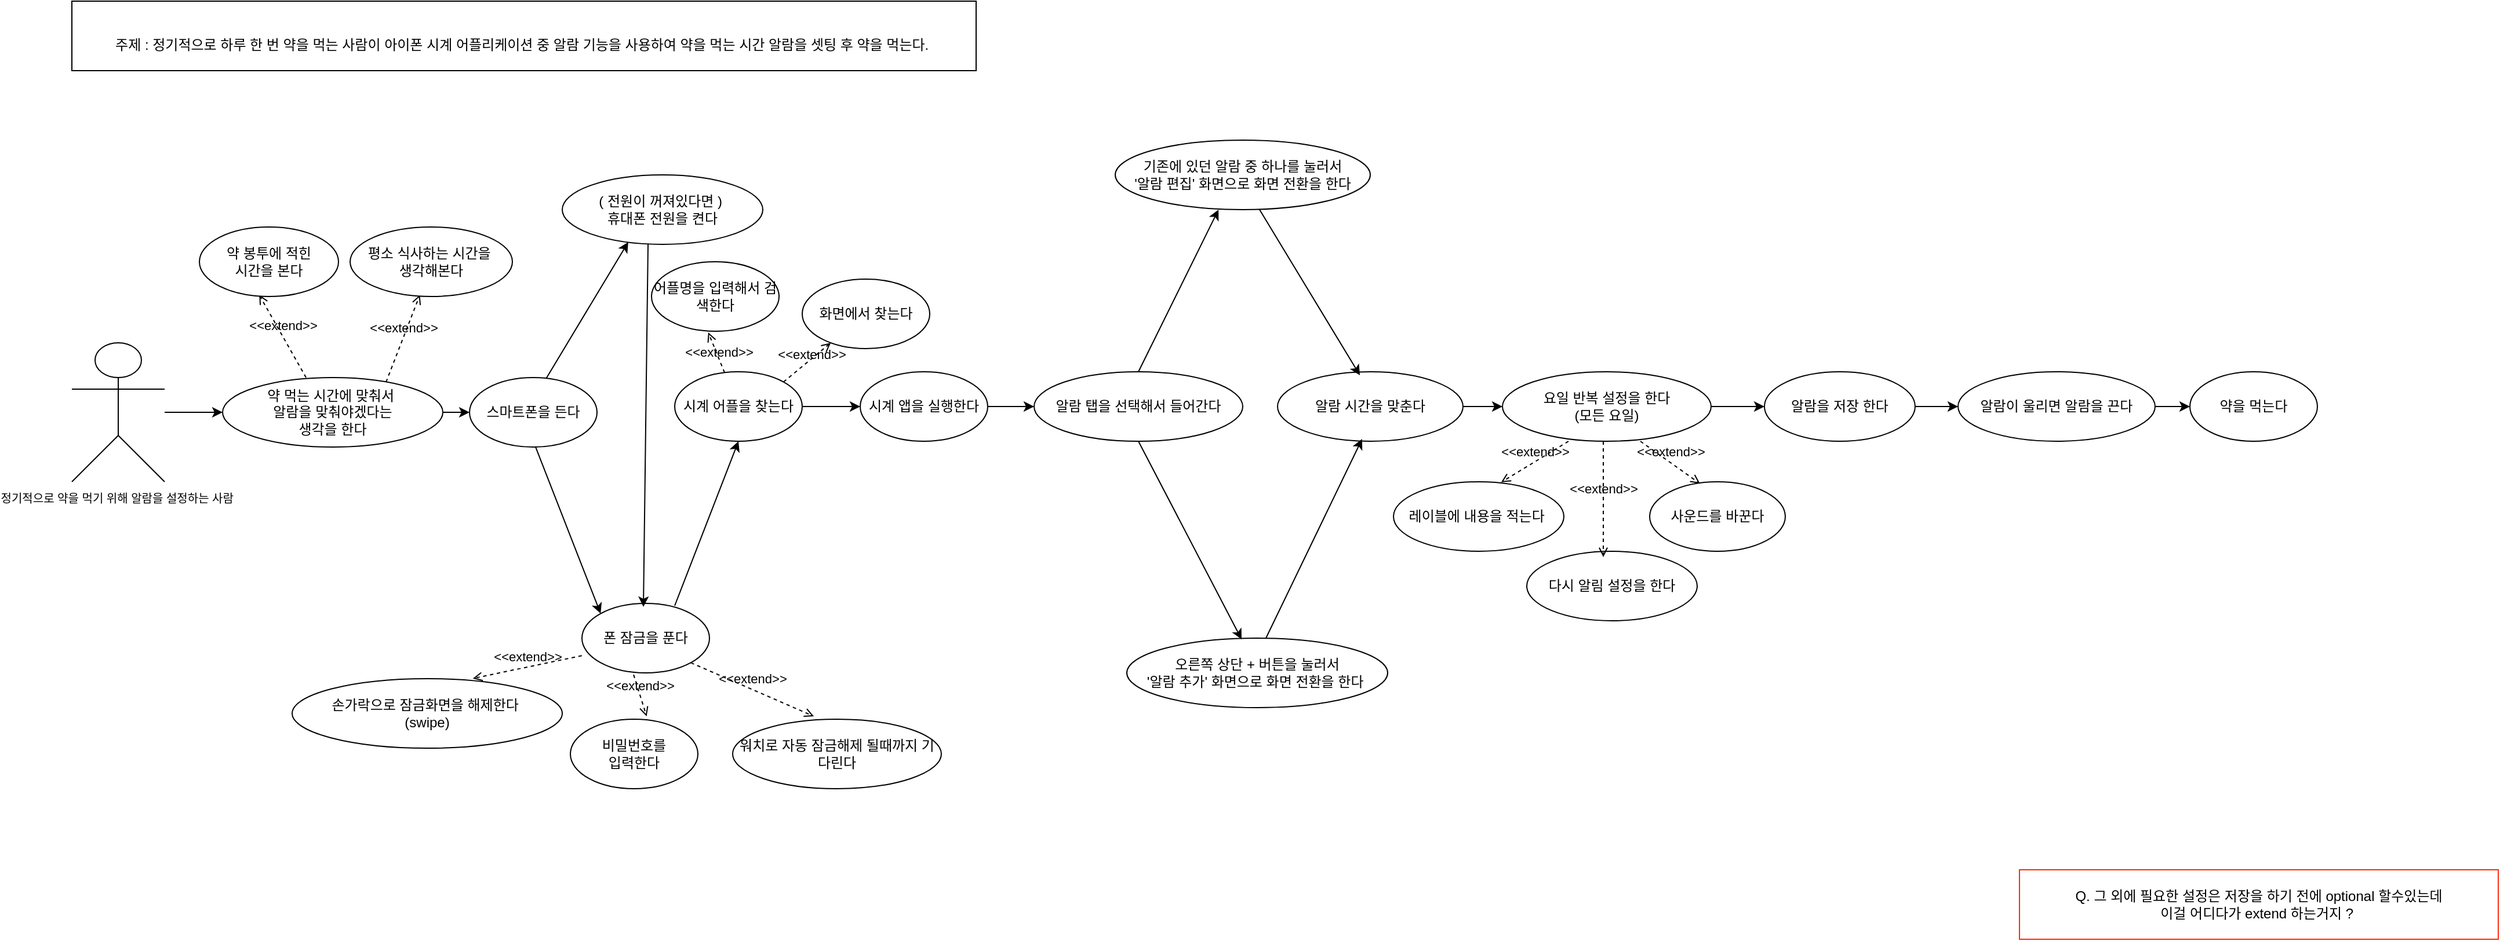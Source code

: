 <mxfile version="21.7.0" type="github">
  <diagram name="페이지-1" id="njK5p5rhTmzjdiSMJk1E">
    <mxGraphModel dx="2672" dy="533" grid="1" gridSize="10" guides="1" tooltips="1" connect="1" arrows="1" fold="1" page="1" pageScale="1" pageWidth="827" pageHeight="1169" math="0" shadow="0">
      <root>
        <mxCell id="0" />
        <mxCell id="1" parent="0" />
        <mxCell id="BJGbjpMF_LNjH99lksO5-61" value="" style="edgeStyle=orthogonalEdgeStyle;rounded=0;orthogonalLoop=1;jettySize=auto;html=1;" parent="1" source="BJGbjpMF_LNjH99lksO5-1" target="BJGbjpMF_LNjH99lksO5-39" edge="1">
          <mxGeometry relative="1" as="geometry" />
        </mxCell>
        <mxCell id="BJGbjpMF_LNjH99lksO5-1" value="&lt;font style=&quot;font-size: 10px;&quot;&gt;정기적으로 약을 먹기 위해 알람을 설정하는 사람&amp;nbsp;&lt;/font&gt;" style="shape=umlActor;verticalLabelPosition=bottom;verticalAlign=top;html=1;outlineConnect=0;" parent="1" vertex="1">
          <mxGeometry x="-800" y="385" width="80" height="120" as="geometry" />
        </mxCell>
        <mxCell id="BJGbjpMF_LNjH99lksO5-10" value="스마트폰을 든다" style="ellipse;whiteSpace=wrap;html=1;" parent="1" vertex="1">
          <mxGeometry x="-457" y="415" width="110" height="60" as="geometry" />
        </mxCell>
        <mxCell id="pdw7sznRlgDm5ee45Mnq-9" value="" style="edgeStyle=orthogonalEdgeStyle;rounded=0;orthogonalLoop=1;jettySize=auto;html=1;" parent="1" source="BJGbjpMF_LNjH99lksO5-11" target="BJGbjpMF_LNjH99lksO5-12" edge="1">
          <mxGeometry relative="1" as="geometry" />
        </mxCell>
        <mxCell id="BJGbjpMF_LNjH99lksO5-11" value="시계 앱을 실행한다" style="ellipse;whiteSpace=wrap;html=1;" parent="1" vertex="1">
          <mxGeometry x="-120" y="410" width="110" height="60" as="geometry" />
        </mxCell>
        <mxCell id="BJGbjpMF_LNjH99lksO5-12" value="알람 탭을 선택해서 들어간다" style="ellipse;whiteSpace=wrap;html=1;" parent="1" vertex="1">
          <mxGeometry x="30" y="410" width="180" height="60" as="geometry" />
        </mxCell>
        <mxCell id="BJGbjpMF_LNjH99lksO5-22" value="기존에 있던 알람 중 하나를 눌러서 &lt;br&gt;&#39;알람 편집&#39;&amp;nbsp;화면으로 화면 전환을 한다" style="ellipse;whiteSpace=wrap;html=1;" parent="1" vertex="1">
          <mxGeometry x="100" y="210" width="220" height="60" as="geometry" />
        </mxCell>
        <mxCell id="BJGbjpMF_LNjH99lksO5-24" value="오른쪽 상단 + 버튼을 눌러서 &lt;br&gt;&#39;알람 추가&#39; 화면으로 화면 전환을 한다&amp;nbsp;" style="ellipse;whiteSpace=wrap;html=1;" parent="1" vertex="1">
          <mxGeometry x="110" y="640" width="225" height="60" as="geometry" />
        </mxCell>
        <mxCell id="pdw7sznRlgDm5ee45Mnq-17" value="" style="edgeStyle=orthogonalEdgeStyle;rounded=0;orthogonalLoop=1;jettySize=auto;html=1;" parent="1" source="BJGbjpMF_LNjH99lksO5-26" target="BJGbjpMF_LNjH99lksO5-27" edge="1">
          <mxGeometry relative="1" as="geometry" />
        </mxCell>
        <mxCell id="BJGbjpMF_LNjH99lksO5-26" value="알람이 울리면 알람을 끈다" style="ellipse;whiteSpace=wrap;html=1;" parent="1" vertex="1">
          <mxGeometry x="827" y="410" width="170" height="60" as="geometry" />
        </mxCell>
        <mxCell id="BJGbjpMF_LNjH99lksO5-27" value="약을 먹는다" style="ellipse;whiteSpace=wrap;html=1;" parent="1" vertex="1">
          <mxGeometry x="1027" y="410" width="110" height="60" as="geometry" />
        </mxCell>
        <mxCell id="BJGbjpMF_LNjH99lksO5-30" value="&lt;br&gt;주제 : 정기적으로 하루 한 번 약을 먹는 사람이 아이폰 시계 어플리케이션 중 알람 기능을 사용하여 약을 먹는 시간 알람을 셋팅 후 약을 먹는다.&amp;nbsp;" style="rounded=0;whiteSpace=wrap;html=1;" parent="1" vertex="1">
          <mxGeometry x="-800" y="90" width="780" height="60" as="geometry" />
        </mxCell>
        <mxCell id="BJGbjpMF_LNjH99lksO5-31" value="폰 잠금을 푼다" style="ellipse;whiteSpace=wrap;html=1;" parent="1" vertex="1">
          <mxGeometry x="-360" y="610" width="110" height="60" as="geometry" />
        </mxCell>
        <mxCell id="BJGbjpMF_LNjH99lksO5-32" value="( 전원이 꺼져있다면 )&amp;nbsp;&lt;br&gt;휴대폰 전원을 켠다" style="ellipse;whiteSpace=wrap;html=1;" parent="1" vertex="1">
          <mxGeometry x="-377" y="240" width="173" height="60" as="geometry" />
        </mxCell>
        <mxCell id="pdw7sznRlgDm5ee45Mnq-8" value="" style="edgeStyle=orthogonalEdgeStyle;rounded=0;orthogonalLoop=1;jettySize=auto;html=1;" parent="1" source="BJGbjpMF_LNjH99lksO5-33" target="BJGbjpMF_LNjH99lksO5-11" edge="1">
          <mxGeometry relative="1" as="geometry" />
        </mxCell>
        <mxCell id="BJGbjpMF_LNjH99lksO5-33" value="시계 어플을 찾는다" style="ellipse;whiteSpace=wrap;html=1;" parent="1" vertex="1">
          <mxGeometry x="-280" y="410" width="110" height="60" as="geometry" />
        </mxCell>
        <mxCell id="BJGbjpMF_LNjH99lksO5-34" value="손가락으로 잠금화면을 해제한다&amp;nbsp;&lt;br&gt;(swipe)" style="ellipse;whiteSpace=wrap;html=1;" parent="1" vertex="1">
          <mxGeometry x="-610" y="675" width="233" height="60" as="geometry" />
        </mxCell>
        <mxCell id="BJGbjpMF_LNjH99lksO5-35" value="비밀번호를 &lt;br&gt;입력한다" style="ellipse;whiteSpace=wrap;html=1;" parent="1" vertex="1">
          <mxGeometry x="-370" y="710" width="110" height="60" as="geometry" />
        </mxCell>
        <mxCell id="BJGbjpMF_LNjH99lksO5-36" value="워치로 자동 잠금해제 될때까지 기다린다" style="ellipse;whiteSpace=wrap;html=1;" parent="1" vertex="1">
          <mxGeometry x="-230" y="710" width="180" height="60" as="geometry" />
        </mxCell>
        <mxCell id="BJGbjpMF_LNjH99lksO5-37" value="화면에서 찾는다" style="ellipse;whiteSpace=wrap;html=1;" parent="1" vertex="1">
          <mxGeometry x="-170" y="330" width="110" height="60" as="geometry" />
        </mxCell>
        <mxCell id="BJGbjpMF_LNjH99lksO5-38" value="어플명을 입력해서 검색한다" style="ellipse;whiteSpace=wrap;html=1;" parent="1" vertex="1">
          <mxGeometry x="-300" y="315" width="110" height="60" as="geometry" />
        </mxCell>
        <mxCell id="pdw7sznRlgDm5ee45Mnq-1" value="" style="edgeStyle=orthogonalEdgeStyle;rounded=0;orthogonalLoop=1;jettySize=auto;html=1;" parent="1" source="BJGbjpMF_LNjH99lksO5-39" target="BJGbjpMF_LNjH99lksO5-10" edge="1">
          <mxGeometry relative="1" as="geometry" />
        </mxCell>
        <mxCell id="BJGbjpMF_LNjH99lksO5-39" value="약 먹는 시간에 맞춰서&amp;nbsp;&lt;br&gt;알람을 맞춰야겠다는&lt;br&gt;생각을 한다" style="ellipse;whiteSpace=wrap;html=1;" parent="1" vertex="1">
          <mxGeometry x="-670" y="415" width="190" height="60" as="geometry" />
        </mxCell>
        <mxCell id="BJGbjpMF_LNjH99lksO5-40" value="&amp;lt;&amp;lt;extend&amp;gt;&amp;gt;" style="html=1;verticalAlign=bottom;labelBackgroundColor=none;endArrow=open;endFill=0;dashed=1;rounded=0;entryX=0.43;entryY=0.977;entryDx=0;entryDy=0;entryPerimeter=0;" parent="1" target="BJGbjpMF_LNjH99lksO5-41" edge="1">
          <mxGeometry width="160" relative="1" as="geometry">
            <mxPoint x="-598" y="415" as="sourcePoint" />
            <mxPoint x="-490" y="415" as="targetPoint" />
          </mxGeometry>
        </mxCell>
        <mxCell id="BJGbjpMF_LNjH99lksO5-41" value="약 봉투에 적힌&lt;br&gt;시간을 본다" style="ellipse;whiteSpace=wrap;html=1;" parent="1" vertex="1">
          <mxGeometry x="-690" y="285" width="120" height="60" as="geometry" />
        </mxCell>
        <mxCell id="BJGbjpMF_LNjH99lksO5-42" value="&amp;lt;&amp;lt;extend&amp;gt;&amp;gt;" style="html=1;verticalAlign=bottom;labelBackgroundColor=none;endArrow=open;endFill=0;dashed=1;rounded=0;entryX=0.43;entryY=0.977;entryDx=0;entryDy=0;entryPerimeter=0;exitX=0.742;exitY=0.066;exitDx=0;exitDy=0;exitPerimeter=0;" parent="1" source="BJGbjpMF_LNjH99lksO5-39" target="BJGbjpMF_LNjH99lksO5-43" edge="1">
          <mxGeometry width="160" relative="1" as="geometry">
            <mxPoint x="-508" y="415" as="sourcePoint" />
            <mxPoint x="-400" y="415" as="targetPoint" />
          </mxGeometry>
        </mxCell>
        <mxCell id="BJGbjpMF_LNjH99lksO5-43" value="평소 식사하는 시간을&amp;nbsp;&lt;br&gt;생각해본다" style="ellipse;whiteSpace=wrap;html=1;" parent="1" vertex="1">
          <mxGeometry x="-560" y="285" width="140" height="60" as="geometry" />
        </mxCell>
        <mxCell id="pdw7sznRlgDm5ee45Mnq-14" value="" style="edgeStyle=orthogonalEdgeStyle;rounded=0;orthogonalLoop=1;jettySize=auto;html=1;" parent="1" source="BJGbjpMF_LNjH99lksO5-44" target="BJGbjpMF_LNjH99lksO5-46" edge="1">
          <mxGeometry relative="1" as="geometry" />
        </mxCell>
        <mxCell id="BJGbjpMF_LNjH99lksO5-44" value="알람 시간을 맞춘다" style="ellipse;whiteSpace=wrap;html=1;" parent="1" vertex="1">
          <mxGeometry x="240" y="410" width="160" height="60" as="geometry" />
        </mxCell>
        <mxCell id="pdw7sznRlgDm5ee45Mnq-16" value="" style="edgeStyle=orthogonalEdgeStyle;rounded=0;orthogonalLoop=1;jettySize=auto;html=1;" parent="1" source="BJGbjpMF_LNjH99lksO5-45" target="BJGbjpMF_LNjH99lksO5-26" edge="1">
          <mxGeometry relative="1" as="geometry" />
        </mxCell>
        <mxCell id="BJGbjpMF_LNjH99lksO5-45" value="알람을 저장 한다" style="ellipse;whiteSpace=wrap;html=1;" parent="1" vertex="1">
          <mxGeometry x="660" y="410" width="130" height="60" as="geometry" />
        </mxCell>
        <mxCell id="pdw7sznRlgDm5ee45Mnq-15" value="" style="edgeStyle=orthogonalEdgeStyle;rounded=0;orthogonalLoop=1;jettySize=auto;html=1;" parent="1" source="BJGbjpMF_LNjH99lksO5-46" target="BJGbjpMF_LNjH99lksO5-45" edge="1">
          <mxGeometry relative="1" as="geometry" />
        </mxCell>
        <mxCell id="BJGbjpMF_LNjH99lksO5-46" value="요일 반복 설정을 한다&lt;br&gt;(모든 요일)" style="ellipse;whiteSpace=wrap;html=1;" parent="1" vertex="1">
          <mxGeometry x="434" y="410" width="180" height="60" as="geometry" />
        </mxCell>
        <mxCell id="BJGbjpMF_LNjH99lksO5-47" value="레이블에 내용을 적는다&amp;nbsp;" style="ellipse;whiteSpace=wrap;html=1;" parent="1" vertex="1">
          <mxGeometry x="340" y="505" width="147" height="60" as="geometry" />
        </mxCell>
        <mxCell id="BJGbjpMF_LNjH99lksO5-48" value="Q. 그 외에 필요한 설정은 저장을 하기 전에 optional 할수있는데 &lt;br&gt;이걸 어디다가 extend 하는거지 ?&amp;nbsp;&lt;br&gt;" style="rounded=0;whiteSpace=wrap;html=1;strokeColor=#FF2908;" parent="1" vertex="1">
          <mxGeometry x="880" y="840" width="413" height="60" as="geometry" />
        </mxCell>
        <mxCell id="BJGbjpMF_LNjH99lksO5-49" value="사운드를 바꾼다" style="ellipse;whiteSpace=wrap;html=1;" parent="1" vertex="1">
          <mxGeometry x="561" y="505" width="117" height="60" as="geometry" />
        </mxCell>
        <mxCell id="BJGbjpMF_LNjH99lksO5-50" value="다시 알림 설정을 한다" style="ellipse;whiteSpace=wrap;html=1;" parent="1" vertex="1">
          <mxGeometry x="455" y="565" width="147" height="60" as="geometry" />
        </mxCell>
        <mxCell id="BJGbjpMF_LNjH99lksO5-51" value="&amp;lt;&amp;lt;extend&amp;gt;&amp;gt;" style="html=1;verticalAlign=bottom;labelBackgroundColor=none;endArrow=open;endFill=0;dashed=1;rounded=0;entryX=0.371;entryY=0.026;entryDx=0;entryDy=0;entryPerimeter=0;exitX=0.742;exitY=0.066;exitDx=0;exitDy=0;exitPerimeter=0;" parent="1" target="BJGbjpMF_LNjH99lksO5-49" edge="1">
          <mxGeometry width="160" relative="1" as="geometry">
            <mxPoint x="553" y="470" as="sourcePoint" />
            <mxPoint x="584" y="395" as="targetPoint" />
          </mxGeometry>
        </mxCell>
        <mxCell id="BJGbjpMF_LNjH99lksO5-52" value="&amp;lt;&amp;lt;extend&amp;gt;&amp;gt;" style="html=1;verticalAlign=bottom;labelBackgroundColor=none;endArrow=open;endFill=0;dashed=1;rounded=0;entryX=0.632;entryY=0.007;entryDx=0;entryDy=0;entryPerimeter=0;" parent="1" target="BJGbjpMF_LNjH99lksO5-47" edge="1">
          <mxGeometry width="160" relative="1" as="geometry">
            <mxPoint x="491" y="470" as="sourcePoint" />
            <mxPoint x="461" y="490" as="targetPoint" />
          </mxGeometry>
        </mxCell>
        <mxCell id="BJGbjpMF_LNjH99lksO5-53" value="&amp;lt;&amp;lt;extend&amp;gt;&amp;gt;" style="html=1;verticalAlign=bottom;labelBackgroundColor=none;endArrow=open;endFill=0;dashed=1;rounded=0;entryX=0.449;entryY=0.083;entryDx=0;entryDy=0;entryPerimeter=0;exitX=0.742;exitY=0.066;exitDx=0;exitDy=0;exitPerimeter=0;" parent="1" target="BJGbjpMF_LNjH99lksO5-50" edge="1">
          <mxGeometry width="160" relative="1" as="geometry">
            <mxPoint x="521" y="470" as="sourcePoint" />
            <mxPoint x="552" y="395" as="targetPoint" />
          </mxGeometry>
        </mxCell>
        <mxCell id="BJGbjpMF_LNjH99lksO5-55" value="&amp;lt;&amp;lt;extend&amp;gt;&amp;gt;" style="html=1;verticalAlign=bottom;labelBackgroundColor=none;endArrow=open;endFill=0;dashed=1;rounded=0;entryX=0.669;entryY=-0.003;entryDx=0;entryDy=0;entryPerimeter=0;exitX=-0.001;exitY=0.752;exitDx=0;exitDy=0;exitPerimeter=0;" parent="1" source="BJGbjpMF_LNjH99lksO5-31" target="BJGbjpMF_LNjH99lksO5-34" edge="1">
          <mxGeometry width="160" relative="1" as="geometry">
            <mxPoint x="-320" y="650" as="sourcePoint" />
            <mxPoint x="-360" y="579" as="targetPoint" />
          </mxGeometry>
        </mxCell>
        <mxCell id="BJGbjpMF_LNjH99lksO5-56" value="&amp;lt;&amp;lt;extend&amp;gt;&amp;gt;" style="html=1;verticalAlign=bottom;labelBackgroundColor=none;endArrow=open;endFill=0;dashed=1;rounded=0;entryX=0.598;entryY=-0.042;entryDx=0;entryDy=0;entryPerimeter=0;exitX=0.405;exitY=1.026;exitDx=0;exitDy=0;exitPerimeter=0;" parent="1" source="BJGbjpMF_LNjH99lksO5-31" target="BJGbjpMF_LNjH99lksO5-35" edge="1">
          <mxGeometry width="160" relative="1" as="geometry">
            <mxPoint x="-289" y="660" as="sourcePoint" />
            <mxPoint x="-423" y="685" as="targetPoint" />
          </mxGeometry>
        </mxCell>
        <mxCell id="BJGbjpMF_LNjH99lksO5-57" value="&amp;lt;&amp;lt;extend&amp;gt;&amp;gt;" style="html=1;verticalAlign=bottom;labelBackgroundColor=none;endArrow=open;endFill=0;dashed=1;rounded=0;entryX=0.389;entryY=-0.042;entryDx=0;entryDy=0;exitX=1;exitY=1;exitDx=0;exitDy=0;entryPerimeter=0;" parent="1" source="BJGbjpMF_LNjH99lksO5-31" target="BJGbjpMF_LNjH99lksO5-36" edge="1">
          <mxGeometry width="160" relative="1" as="geometry">
            <mxPoint x="-247.02" y="637.02" as="sourcePoint" />
            <mxPoint x="-172" y="747.0" as="targetPoint" />
          </mxGeometry>
        </mxCell>
        <mxCell id="BJGbjpMF_LNjH99lksO5-58" value="&amp;lt;&amp;lt;extend&amp;gt;&amp;gt;" style="html=1;verticalAlign=bottom;labelBackgroundColor=none;endArrow=open;endFill=0;dashed=1;rounded=0;entryX=0.445;entryY=1.017;entryDx=0;entryDy=0;entryPerimeter=0;" parent="1" source="BJGbjpMF_LNjH99lksO5-33" target="BJGbjpMF_LNjH99lksO5-38" edge="1">
          <mxGeometry x="-0.471" y="1" width="160" relative="1" as="geometry">
            <mxPoint x="-178" y="290" as="sourcePoint" />
            <mxPoint x="-272" y="335" as="targetPoint" />
            <mxPoint as="offset" />
          </mxGeometry>
        </mxCell>
        <mxCell id="BJGbjpMF_LNjH99lksO5-59" value="&amp;lt;&amp;lt;extend&amp;gt;&amp;gt;" style="html=1;verticalAlign=bottom;labelBackgroundColor=none;endArrow=open;endFill=0;dashed=1;rounded=0;exitX=1;exitY=0;exitDx=0;exitDy=0;" parent="1" source="BJGbjpMF_LNjH99lksO5-33" target="BJGbjpMF_LNjH99lksO5-37" edge="1">
          <mxGeometry x="0.052" y="-4" width="160" relative="1" as="geometry">
            <mxPoint x="-140" y="295" as="sourcePoint" />
            <mxPoint x="-61" y="366" as="targetPoint" />
            <mxPoint as="offset" />
          </mxGeometry>
        </mxCell>
        <mxCell id="pdw7sznRlgDm5ee45Mnq-2" value="" style="endArrow=classic;html=1;rounded=0;entryX=0.329;entryY=0.967;entryDx=0;entryDy=0;entryPerimeter=0;exitX=0.591;exitY=0.033;exitDx=0;exitDy=0;exitPerimeter=0;" parent="1" target="BJGbjpMF_LNjH99lksO5-32" edge="1">
          <mxGeometry width="50" height="50" relative="1" as="geometry">
            <mxPoint x="-390.99" y="415.98" as="sourcePoint" />
            <mxPoint x="-332.037" y="346" as="targetPoint" />
          </mxGeometry>
        </mxCell>
        <mxCell id="pdw7sznRlgDm5ee45Mnq-3" value="" style="endArrow=classic;html=1;rounded=0;exitX=0.591;exitY=0.033;exitDx=0;exitDy=0;exitPerimeter=0;entryX=0;entryY=0;entryDx=0;entryDy=0;" parent="1" target="BJGbjpMF_LNjH99lksO5-31" edge="1">
          <mxGeometry width="50" height="50" relative="1" as="geometry">
            <mxPoint x="-400" y="474.99" as="sourcePoint" />
            <mxPoint x="-350" y="560" as="targetPoint" />
          </mxGeometry>
        </mxCell>
        <mxCell id="pdw7sznRlgDm5ee45Mnq-6" value="" style="endArrow=classic;html=1;rounded=0;entryX=0.6;entryY=0.05;entryDx=0;entryDy=0;entryPerimeter=0;" parent="1" edge="1">
          <mxGeometry width="50" height="50" relative="1" as="geometry">
            <mxPoint x="-303" y="300" as="sourcePoint" />
            <mxPoint x="-307" y="613" as="targetPoint" />
          </mxGeometry>
        </mxCell>
        <mxCell id="pdw7sznRlgDm5ee45Mnq-7" value="" style="endArrow=classic;html=1;rounded=0;entryX=0.5;entryY=1;entryDx=0;entryDy=0;" parent="1" target="BJGbjpMF_LNjH99lksO5-33" edge="1">
          <mxGeometry width="50" height="50" relative="1" as="geometry">
            <mxPoint x="-280" y="612" as="sourcePoint" />
            <mxPoint x="-210" y="472" as="targetPoint" />
          </mxGeometry>
        </mxCell>
        <mxCell id="pdw7sznRlgDm5ee45Mnq-10" value="" style="endArrow=classic;html=1;rounded=0;entryX=0.405;entryY=1;entryDx=0;entryDy=0;entryPerimeter=0;exitX=0.5;exitY=0;exitDx=0;exitDy=0;" parent="1" source="BJGbjpMF_LNjH99lksO5-12" target="BJGbjpMF_LNjH99lksO5-22" edge="1">
          <mxGeometry width="50" height="50" relative="1" as="geometry">
            <mxPoint x="129.01" y="410" as="sourcePoint" />
            <mxPoint x="200" y="292.02" as="targetPoint" />
          </mxGeometry>
        </mxCell>
        <mxCell id="pdw7sznRlgDm5ee45Mnq-11" value="" style="endArrow=classic;html=1;rounded=0;exitX=0.591;exitY=0.033;exitDx=0;exitDy=0;exitPerimeter=0;entryX=0.44;entryY=0.017;entryDx=0;entryDy=0;entryPerimeter=0;" parent="1" target="BJGbjpMF_LNjH99lksO5-24" edge="1">
          <mxGeometry width="50" height="50" relative="1" as="geometry">
            <mxPoint x="120" y="470" as="sourcePoint" />
            <mxPoint x="176" y="614.01" as="targetPoint" />
          </mxGeometry>
        </mxCell>
        <mxCell id="pdw7sznRlgDm5ee45Mnq-12" value="" style="endArrow=classic;html=1;rounded=0;entryX=0.444;entryY=0.05;entryDx=0;entryDy=0;entryPerimeter=0;" parent="1" target="BJGbjpMF_LNjH99lksO5-44" edge="1">
          <mxGeometry width="50" height="50" relative="1" as="geometry">
            <mxPoint x="224.5" y="270" as="sourcePoint" />
            <mxPoint x="220.5" y="583" as="targetPoint" />
          </mxGeometry>
        </mxCell>
        <mxCell id="pdw7sznRlgDm5ee45Mnq-13" value="" style="endArrow=classic;html=1;rounded=0;entryX=0.456;entryY=0.967;entryDx=0;entryDy=0;entryPerimeter=0;" parent="1" target="BJGbjpMF_LNjH99lksO5-44" edge="1">
          <mxGeometry width="50" height="50" relative="1" as="geometry">
            <mxPoint x="230" y="640" as="sourcePoint" />
            <mxPoint x="285" y="498" as="targetPoint" />
          </mxGeometry>
        </mxCell>
      </root>
    </mxGraphModel>
  </diagram>
</mxfile>
